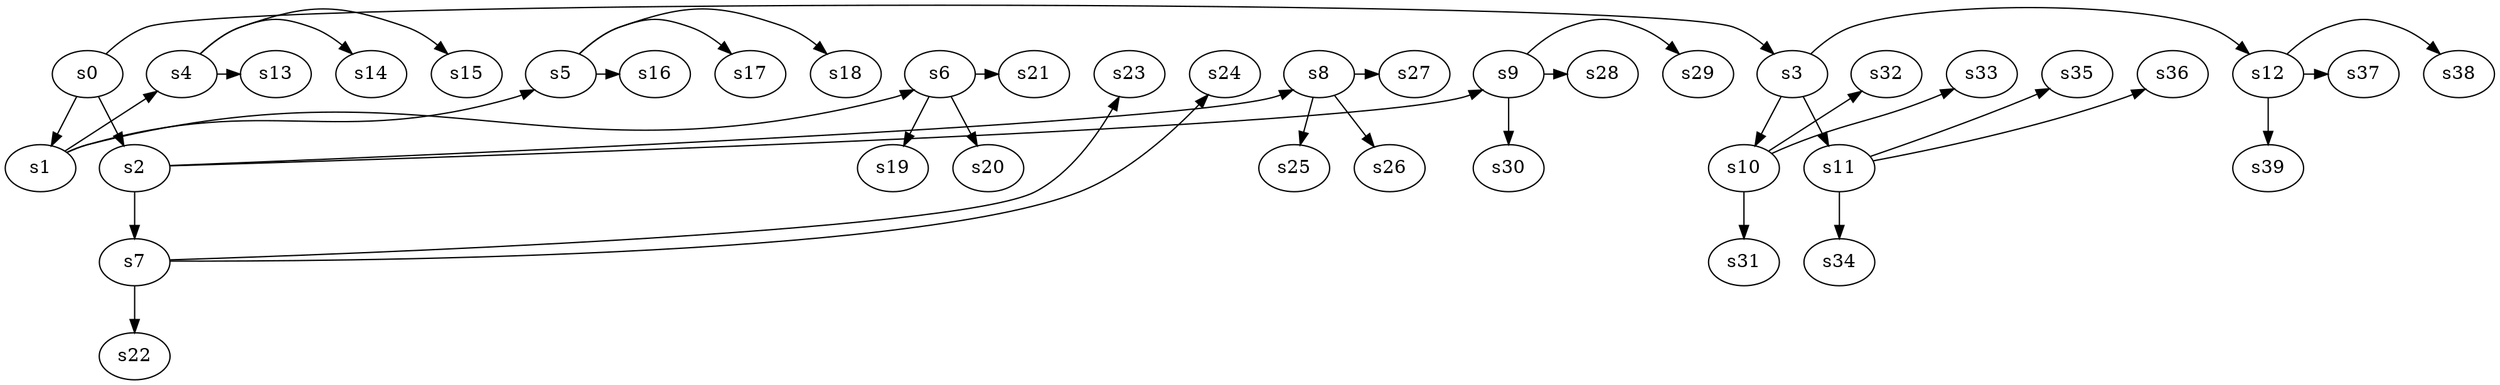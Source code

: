 digraph game_0396_branch_4_3 {
    s0 [name="s0", player=1];
    s1 [name="s1", player=0];
    s2 [name="s2", player=1];
    s3 [name="s3", player=0];
    s4 [name="s4", player=1];
    s5 [name="s5", player=1];
    s6 [name="s6", player=0];
    s7 [name="s7", player=0];
    s8 [name="s8", player=1];
    s9 [name="s9", player=1];
    s10 [name="s10", player=0];
    s11 [name="s11", player=0];
    s12 [name="s12", player=0];
    s13 [name="s13", player=1];
    s14 [name="s14", player=1, target=1];
    s15 [name="s15", player=0];
    s16 [name="s16", player=1, target=1];
    s17 [name="s17", player=0];
    s18 [name="s18", player=1, target=1];
    s19 [name="s19", player=0];
    s20 [name="s20", player=0];
    s21 [name="s21", player=1];
    s22 [name="s22", player=1, target=1];
    s23 [name="s23", player=1];
    s24 [name="s24", player=0, target=1];
    s25 [name="s25", player=0];
    s26 [name="s26", player=1];
    s27 [name="s27", player=1];
    s28 [name="s28", player=0];
    s29 [name="s29", player=1];
    s30 [name="s30", player=0, target=1];
    s31 [name="s31", player=1, target=1];
    s32 [name="s32", player=0];
    s33 [name="s33", player=0];
    s34 [name="s34", player=0];
    s35 [name="s35", player=0];
    s36 [name="s36", player=1, target=1];
    s37 [name="s37", player=0];
    s38 [name="s38", player=0, target=1];
    s39 [name="s39", player=1];

    s0 -> s1;
    s0 -> s2;
    s0 -> s3 [constraint="time == 2"];
    s1 -> s4 [constraint="!(time % 5 == 0)"];
    s1 -> s5 [constraint="!(time % 3 == 0)"];
    s1 -> s6 [constraint="time == 1 || time == 4 || time == 6 || time == 13"];
    s2 -> s7;
    s2 -> s8 [constraint="time % 3 == 0"];
    s2 -> s9 [constraint="!(time % 4 == 0)"];
    s3 -> s10;
    s3 -> s11;
    s3 -> s12 [constraint="time % 4 == 3"];
    s4 -> s13 [constraint="!(time % 5 == 0)"];
    s4 -> s14 [constraint="time == 0 || time == 7 || time == 11 || time == 14"];
    s4 -> s15 [constraint="time % 4 == 0 || time % 3 == 1"];
    s5 -> s16 [constraint="time % 3 == 2"];
    s5 -> s17 [constraint="time == 6 || time == 9"];
    s5 -> s18 [constraint="time % 2 == 0"];
    s6 -> s19;
    s6 -> s20;
    s6 -> s21 [constraint="time % 3 == 1"];
    s7 -> s22;
    s7 -> s23 [constraint="time % 4 == 3"];
    s7 -> s24 [constraint="time % 3 == 2"];
    s8 -> s25;
    s8 -> s26;
    s8 -> s27 [constraint="!(time % 4 == 0)"];
    s9 -> s28 [constraint="time == 5 || time == 6"];
    s9 -> s29 [constraint="time % 2 == 1"];
    s9 -> s30;
    s10 -> s31;
    s10 -> s32 [constraint="!(time % 3 == 0)"];
    s10 -> s33 [constraint="time % 3 == 0 || time % 2 == 1"];
    s11 -> s34;
    s11 -> s35 [constraint="!(time % 5 == 0)"];
    s11 -> s36 [constraint="time % 6 == 5"];
    s12 -> s37 [constraint="time % 6 == 1"];
    s12 -> s38 [constraint="!(time % 3 == 0)"];
    s12 -> s39;
}
